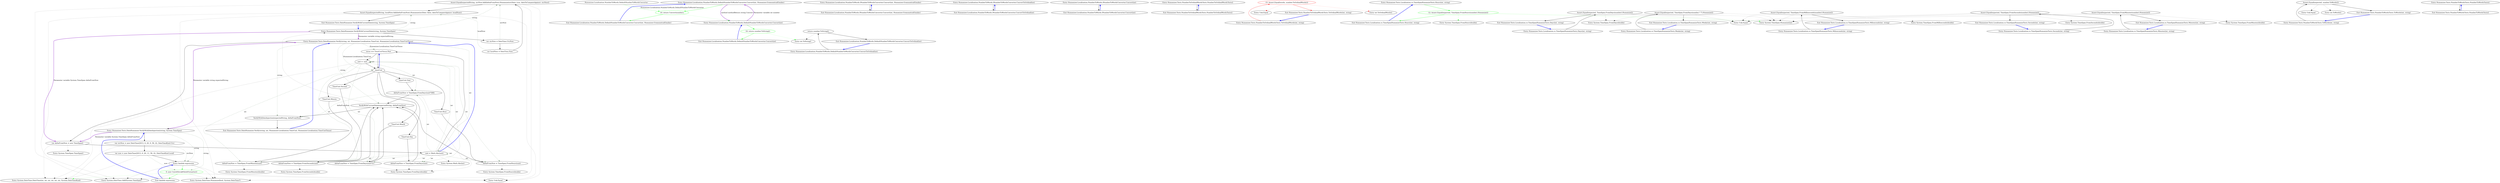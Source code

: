 digraph  {
m0_6 [cluster="System.DateTime.Add(System.TimeSpan)", file="Configurator.cs", label="Entry System.DateTime.Add(System.TimeSpan)", span="0-0"];
m0_0 [cluster="Humanizer.Tests.DateHumanize.VerifyWithCurrentDate(string, System.TimeSpan)", file="Configurator.cs", label="Entry Humanizer.Tests.DateHumanize.VerifyWithCurrentDate(string, System.TimeSpan)", span="8-8"];
m0_1 [cluster="Humanizer.Tests.DateHumanize.VerifyWithCurrentDate(string, System.TimeSpan)", file="Configurator.cs", label="var utcNow = DateTime.UtcNow", span="10-10"];
m0_3 [cluster="Humanizer.Tests.DateHumanize.VerifyWithCurrentDate(string, System.TimeSpan)", file="Configurator.cs", label="Assert.Equal(expectedString, utcNow.Add(deltaFromNow).Humanize(utcDate: true, dateToCompareAgainst: utcNow))", span="14-14"];
m0_4 [cluster="Humanizer.Tests.DateHumanize.VerifyWithCurrentDate(string, System.TimeSpan)", file="Configurator.cs", label="Assert.Equal(expectedString, localNow.Add(deltaFromNow).Humanize(utcDate: false, dateToCompareAgainst: localNow))", span="15-15"];
m0_2 [cluster="Humanizer.Tests.DateHumanize.VerifyWithCurrentDate(string, System.TimeSpan)", file="Configurator.cs", label="var localNow = DateTime.Now", span="11-11"];
m0_5 [cluster="Humanizer.Tests.DateHumanize.VerifyWithCurrentDate(string, System.TimeSpan)", file="Configurator.cs", label="Exit Humanizer.Tests.DateHumanize.VerifyWithCurrentDate(string, System.TimeSpan)", span="8-8"];
m0_38 [cluster="System.Math.Abs(int)", file="Configurator.cs", label="Entry System.Math.Abs(int)", span="0-0"];
m0_7 [cluster="System.DateTime.Humanize(bool, System.DateTime?)", file="Configurator.cs", label="Entry System.DateTime.Humanize(bool, System.DateTime?)", span="19-19"];
m0_37 [cluster="System.TimeSpan.TimeSpan()", file="Configurator.cs", label="Entry System.TimeSpan.TimeSpan()", span="0-0"];
m0_40 [cluster="System.TimeSpan.FromMinutes(double)", file="Configurator.cs", label="Entry System.TimeSpan.FromMinutes(double)", span="0-0"];
m0_15 [cluster="System.DateTime.DateTime(int, int, int, int, int, int, System.DateTimeKind)", file="Configurator.cs", label="Entry System.DateTime.DateTime(int, int, int, int, int, int, System.DateTimeKind)", span="0-0"];
m0_8 [cluster="Unk.Equal", file="Configurator.cs", label="Entry Unk.Equal", span=""];
m0_9 [cluster="Humanizer.Tests.DateHumanize.VerifyWithDateInjection(string, System.TimeSpan)", file="Configurator.cs", label="Entry Humanizer.Tests.DateHumanize.VerifyWithDateInjection(string, System.TimeSpan)", span="18-18"];
m0_10 [cluster="Humanizer.Tests.DateHumanize.VerifyWithDateInjection(string, System.TimeSpan)", file="Configurator.cs", label="var utcNow = new DateTime(2013, 6, 20, 9, 58, 22, DateTimeKind.Utc)", span="20-20"];
m0_12 [cluster="lambda expression", file="Configurator.cs", label="Entry lambda expression", span="19-19"];
m0_13 [cluster="lambda expression", color=green, community=0, file="Configurator.cs", label="0: new CzechSlovakPolishFormatter()", span="19-19"];
m0_11 [cluster="Humanizer.Tests.DateHumanize.VerifyWithDateInjection(string, System.TimeSpan)", file="Configurator.cs", label="var now = new DateTime(2013, 6, 20, 11, 58, 22, DateTimeKind.Local)", span="21-21"];
m0_14 [cluster="lambda expression", file="Configurator.cs", label="Exit lambda expression", span="19-19"];
m0_39 [cluster="System.TimeSpan.FromSeconds(double)", file="Configurator.cs", label="Entry System.TimeSpan.FromSeconds(double)", span="0-0"];
m0_41 [cluster="System.TimeSpan.FromHours(double)", file="Configurator.cs", label="Entry System.TimeSpan.FromHours(double)", span="0-0"];
m0_42 [cluster="System.TimeSpan.FromDays(double)", file="Configurator.cs", label="Entry System.TimeSpan.FromDays(double)", span="0-0"];
m0_19 [cluster="Humanizer.Tests.DateHumanize.Verify(string, int, Humanizer.Localisation.TimeUnit, Humanizer.Localisation.TimeUnitTense)", file="Configurator.cs", label="tense == TimeUnitTense.Past", span="32-32"];
m0_17 [cluster="Humanizer.Tests.DateHumanize.Verify(string, int, Humanizer.Localisation.TimeUnit, Humanizer.Localisation.TimeUnitTense)", file="Configurator.cs", label="var deltaFromNow = new TimeSpan()", span="29-29"];
m0_20 [cluster="Humanizer.Tests.DateHumanize.Verify(string, int, Humanizer.Localisation.TimeUnit, Humanizer.Localisation.TimeUnitTense)", file="Configurator.cs", label="unit = -unit", span="33-33"];
m0_16 [cluster="Humanizer.Tests.DateHumanize.Verify(string, int, Humanizer.Localisation.TimeUnit, Humanizer.Localisation.TimeUnitTense)", file="Configurator.cs", label="Entry Humanizer.Tests.DateHumanize.Verify(string, int, Humanizer.Localisation.TimeUnit, Humanizer.Localisation.TimeUnitTense)", span="27-27"];
m0_18 [cluster="Humanizer.Tests.DateHumanize.Verify(string, int, Humanizer.Localisation.TimeUnit, Humanizer.Localisation.TimeUnitTense)", file="Configurator.cs", label="unit = Math.Abs(unit)", span="30-30"];
m0_21 [cluster="Humanizer.Tests.DateHumanize.Verify(string, int, Humanizer.Localisation.TimeUnit, Humanizer.Localisation.TimeUnitTense)", file="Configurator.cs", label=timeUnit, span="35-35"];
m0_34 [cluster="Humanizer.Tests.DateHumanize.Verify(string, int, Humanizer.Localisation.TimeUnit, Humanizer.Localisation.TimeUnitTense)", file="Configurator.cs", label="VerifyWithCurrentDate(expectedString, deltaFromNow)", span="57-57"];
m0_35 [cluster="Humanizer.Tests.DateHumanize.Verify(string, int, Humanizer.Localisation.TimeUnit, Humanizer.Localisation.TimeUnitTense)", file="Configurator.cs", label="VerifyWithDateInjection(expectedString, deltaFromNow)", span="58-58"];
m0_23 [cluster="Humanizer.Tests.DateHumanize.Verify(string, int, Humanizer.Localisation.TimeUnit, Humanizer.Localisation.TimeUnitTense)", file="Configurator.cs", label="deltaFromNow = TimeSpan.FromSeconds(unit)", span="38-38"];
m0_25 [cluster="Humanizer.Tests.DateHumanize.Verify(string, int, Humanizer.Localisation.TimeUnit, Humanizer.Localisation.TimeUnitTense)", file="Configurator.cs", label="deltaFromNow = TimeSpan.FromMinutes(unit)", span="41-41"];
m0_27 [cluster="Humanizer.Tests.DateHumanize.Verify(string, int, Humanizer.Localisation.TimeUnit, Humanizer.Localisation.TimeUnitTense)", file="Configurator.cs", label="deltaFromNow = TimeSpan.FromHours(unit)", span="44-44"];
m0_29 [cluster="Humanizer.Tests.DateHumanize.Verify(string, int, Humanizer.Localisation.TimeUnit, Humanizer.Localisation.TimeUnitTense)", file="Configurator.cs", label="deltaFromNow = TimeSpan.FromDays(unit)", span="47-47"];
m0_31 [cluster="Humanizer.Tests.DateHumanize.Verify(string, int, Humanizer.Localisation.TimeUnit, Humanizer.Localisation.TimeUnitTense)", file="Configurator.cs", label="deltaFromNow = TimeSpan.FromDays(unit*31)", span="50-50"];
m0_33 [cluster="Humanizer.Tests.DateHumanize.Verify(string, int, Humanizer.Localisation.TimeUnit, Humanizer.Localisation.TimeUnitTense)", file="Configurator.cs", label="deltaFromNow = TimeSpan.FromDays(unit*366)", span="53-53"];
m0_22 [cluster="Humanizer.Tests.DateHumanize.Verify(string, int, Humanizer.Localisation.TimeUnit, Humanizer.Localisation.TimeUnitTense)", file="Configurator.cs", label="TimeUnit.Second", span="37-37"];
m0_24 [cluster="Humanizer.Tests.DateHumanize.Verify(string, int, Humanizer.Localisation.TimeUnit, Humanizer.Localisation.TimeUnitTense)", file="Configurator.cs", label="TimeUnit.Minute", span="40-40"];
m0_26 [cluster="Humanizer.Tests.DateHumanize.Verify(string, int, Humanizer.Localisation.TimeUnit, Humanizer.Localisation.TimeUnitTense)", file="Configurator.cs", label="TimeUnit.Hour", span="43-43"];
m0_28 [cluster="Humanizer.Tests.DateHumanize.Verify(string, int, Humanizer.Localisation.TimeUnit, Humanizer.Localisation.TimeUnitTense)", file="Configurator.cs", label="TimeUnit.Day", span="46-46"];
m0_30 [cluster="Humanizer.Tests.DateHumanize.Verify(string, int, Humanizer.Localisation.TimeUnit, Humanizer.Localisation.TimeUnitTense)", file="Configurator.cs", label="TimeUnit.Month", span="49-49"];
m0_32 [cluster="Humanizer.Tests.DateHumanize.Verify(string, int, Humanizer.Localisation.TimeUnit, Humanizer.Localisation.TimeUnitTense)", file="Configurator.cs", label="TimeUnit.Year", span="52-52"];
m0_36 [cluster="Humanizer.Tests.DateHumanize.Verify(string, int, Humanizer.Localisation.TimeUnit, Humanizer.Localisation.TimeUnitTense)", file="Configurator.cs", label="Exit Humanizer.Tests.DateHumanize.Verify(string, int, Humanizer.Localisation.TimeUnit, Humanizer.Localisation.TimeUnitTense)", span="27-27"];
m2_0 [cluster="Humanizer.Localisation.NumberToWords.DefaultNumberToWordsConverter.Convert(int, Humanizer.GrammaticalGender)", file="DefaultNumberToWordsConverter.cs", label="Entry Humanizer.Localisation.NumberToWords.DefaultNumberToWordsConverter.Convert(int, Humanizer.GrammaticalGender)", span="4-4"];
m2_1 [cluster="Humanizer.Localisation.NumberToWords.DefaultNumberToWordsConverter.Convert(int, Humanizer.GrammaticalGender)", color=green, community=0, file="DefaultNumberToWordsConverter.cs", label="10: return Convert(number);", span="6-6"];
m2_2 [cluster="Humanizer.Localisation.NumberToWords.DefaultNumberToWordsConverter.Convert(int, Humanizer.GrammaticalGender)", file="DefaultNumberToWordsConverter.cs", label="Exit Humanizer.Localisation.NumberToWords.DefaultNumberToWordsConverter.Convert(int, Humanizer.GrammaticalGender)", span="4-4"];
m2_6 [cluster="int.ToString()", file="DefaultNumberToWordsConverter.cs", label="Entry int.ToString()", span="0-0"];
m2_3 [cluster="Humanizer.Localisation.NumberToWords.DefaultNumberToWordsConverter.Convert(int)", file="DefaultNumberToWordsConverter.cs", label="Entry Humanizer.Localisation.NumberToWords.DefaultNumberToWordsConverter.Convert(int)", span="9-9"];
m2_4 [cluster="Humanizer.Localisation.NumberToWords.DefaultNumberToWordsConverter.Convert(int)", color=green, community=0, file="DefaultNumberToWordsConverter.cs", label="16: return number.ToString();", span="11-11"];
m2_5 [cluster="Humanizer.Localisation.NumberToWords.DefaultNumberToWordsConverter.Convert(int)", file="DefaultNumberToWordsConverter.cs", label="Exit Humanizer.Localisation.NumberToWords.DefaultNumberToWordsConverter.Convert(int)", span="9-9"];
m2_7 [cluster="Humanizer.Localisation.NumberToWords.DefaultNumberToWordsConverter.ConvertToOrdinal(int)", file="DefaultNumberToWordsConverter.cs", label="Entry Humanizer.Localisation.NumberToWords.DefaultNumberToWordsConverter.ConvertToOrdinal(int)", span="14-14"];
m2_8 [cluster="Humanizer.Localisation.NumberToWords.DefaultNumberToWordsConverter.ConvertToOrdinal(int)", file="DefaultNumberToWordsConverter.cs", label="return number.ToString();", span="16-16"];
m2_9 [cluster="Humanizer.Localisation.NumberToWords.DefaultNumberToWordsConverter.ConvertToOrdinal(int)", file="DefaultNumberToWordsConverter.cs", label="Exit Humanizer.Localisation.NumberToWords.DefaultNumberToWordsConverter.ConvertToOrdinal(int)", span="14-14"];
m2_10 [file="DefaultNumberToWordsConverter.cs", label="Humanizer.Localisation.NumberToWords.DefaultNumberToWordsConverter", span=""];
m4_2 [cluster="Humanizer.Localisation.NumberToWords.INumberToWordsConverter.Convert(int, Humanizer.GrammaticalGender)", file="INumberToWordsConverter.cs", label="Entry Humanizer.Localisation.NumberToWords.INumberToWordsConverter.Convert(int, Humanizer.GrammaticalGender)", span="22-22"];
m4_3 [cluster="Humanizer.Localisation.NumberToWords.INumberToWordsConverter.Convert(int, Humanizer.GrammaticalGender)", file="INumberToWordsConverter.cs", label="Exit Humanizer.Localisation.NumberToWords.INumberToWordsConverter.Convert(int, Humanizer.GrammaticalGender)", span="22-22"];
m4_4 [cluster="Humanizer.Localisation.NumberToWords.INumberToWordsConverter.ConvertToOrdinal(int)", file="INumberToWordsConverter.cs", label="Entry Humanizer.Localisation.NumberToWords.INumberToWordsConverter.ConvertToOrdinal(int)", span="29-29"];
m4_5 [cluster="Humanizer.Localisation.NumberToWords.INumberToWordsConverter.ConvertToOrdinal(int)", file="INumberToWordsConverter.cs", label="Exit Humanizer.Localisation.NumberToWords.INumberToWordsConverter.ConvertToOrdinal(int)", span="29-29"];
m4_0 [cluster="Humanizer.Localisation.NumberToWords.INumberToWordsConverter.Convert(int)", file="INumberToWordsConverter.cs", label="Entry Humanizer.Localisation.NumberToWords.INumberToWordsConverter.Convert(int)", span="12-12"];
m4_1 [cluster="Humanizer.Localisation.NumberToWords.INumberToWordsConverter.Convert(int)", file="INumberToWordsConverter.cs", label="Exit Humanizer.Localisation.NumberToWords.INumberToWordsConverter.Convert(int)", span="12-12"];
m5_0 [cluster="Humanizer.Tests.NumberToOrdinalWordsTests.NumberToOrdinalWordsTests()", file="NumberToOrdinalWordsTests.cs", label="Entry Humanizer.Tests.NumberToOrdinalWordsTests.NumberToOrdinalWordsTests()", span="7-7"];
m5_1 [cluster="Humanizer.Tests.NumberToOrdinalWordsTests.NumberToOrdinalWordsTests()", file="NumberToOrdinalWordsTests.cs", label="Exit Humanizer.Tests.NumberToOrdinalWordsTests.NumberToOrdinalWordsTests()", span="7-7"];
m5_6 [cluster="Unk.Equal", file="NumberToOrdinalWordsTests.cs", label="Entry Unk.Equal", span=""];
m5_2 [cluster="Humanizer.Tests.NumberToOrdinalWordsTests.ToOrdinalWords(int, string)", file="NumberToOrdinalWordsTests.cs", label="Entry Humanizer.Tests.NumberToOrdinalWordsTests.ToOrdinalWords(int, string)", span="52-52"];
m5_3 [cluster="Humanizer.Tests.NumberToOrdinalWordsTests.ToOrdinalWords(int, string)", color=red, community=0, file="NumberToOrdinalWordsTests.cs", label="15: Assert.Equal(words, number.ToOrdinalWords())", span="54-54"];
m5_4 [cluster="Humanizer.Tests.NumberToOrdinalWordsTests.ToOrdinalWords(int, string)", file="NumberToOrdinalWordsTests.cs", label="Exit Humanizer.Tests.NumberToOrdinalWordsTests.ToOrdinalWords(int, string)", span="52-52"];
m5_5 [cluster="int.ToOrdinalWords()", file="NumberToOrdinalWordsTests.cs", label="Entry int.ToOrdinalWords()", span="52-52"];
m6_16 [cluster="Humanizer.Tests.Localisation.cs.TimeSpanHumanizeTests.Hours(int, string)", file="NumberToWordsExtension.cs", label="Entry Humanizer.Tests.Localisation.cs.TimeSpanHumanizeTests.Hours(int, string)", span="60-60"];
m6_17 [cluster="Humanizer.Tests.Localisation.cs.TimeSpanHumanizeTests.Hours(int, string)", color=green, community=0, file="NumberToWordsExtension.cs", label="12: Assert.Equal(expected, TimeSpan.FromHours(number).Humanize())", span="62-62"];
m6_18 [cluster="Humanizer.Tests.Localisation.cs.TimeSpanHumanizeTests.Hours(int, string)", file="NumberToWordsExtension.cs", label="Exit Humanizer.Tests.Localisation.cs.TimeSpanHumanizeTests.Hours(int, string)", span="60-60"];
m6_23 [cluster="System.TimeSpan.FromDays(double)", file="NumberToWordsExtension.cs", label="Entry System.TimeSpan.FromDays(double)", span="0-0"];
m6_6 [cluster="System.TimeSpan.Humanize(int)", file="NumberToWordsExtension.cs", label="Entry System.TimeSpan.Humanize(int)", span="18-18"];
m6_15 [cluster="System.TimeSpan.FromMinutes(double)", file="NumberToWordsExtension.cs", label="Entry System.TimeSpan.FromMinutes(double)", span="0-0"];
m6_5 [cluster="System.TimeSpan.FromMilliseconds(double)", file="NumberToWordsExtension.cs", label="Entry System.TimeSpan.FromMilliseconds(double)", span="0-0"];
m6_7 [cluster="Unk.Equal", file="NumberToWordsExtension.cs", label="Entry Unk.Equal", span=""];
m6_20 [cluster="Humanizer.Tests.Localisation.cs.TimeSpanHumanizeTests.Days(int, string)", file="NumberToWordsExtension.cs", label="Entry Humanizer.Tests.Localisation.cs.TimeSpanHumanizeTests.Days(int, string)", span="72-72"];
m6_21 [cluster="Humanizer.Tests.Localisation.cs.TimeSpanHumanizeTests.Days(int, string)", file="NumberToWordsExtension.cs", label="Assert.Equal(expected, TimeSpan.FromDays(number).Humanize())", span="74-74"];
m6_22 [cluster="Humanizer.Tests.Localisation.cs.TimeSpanHumanizeTests.Days(int, string)", file="NumberToWordsExtension.cs", label="Exit Humanizer.Tests.Localisation.cs.TimeSpanHumanizeTests.Days(int, string)", span="72-72"];
m6_19 [cluster="System.TimeSpan.FromHours(double)", file="NumberToWordsExtension.cs", label="Entry System.TimeSpan.FromHours(double)", span="0-0"];
m6_11 [cluster="System.TimeSpan.FromSeconds(double)", file="NumberToWordsExtension.cs", label="Entry System.TimeSpan.FromSeconds(double)", span="0-0"];
m6_2 [cluster="Humanizer.Tests.Localisation.cs.TimeSpanHumanizeTests.Miliseconds(int, string)", file="NumberToWordsExtension.cs", label="Entry Humanizer.Tests.Localisation.cs.TimeSpanHumanizeTests.Miliseconds(int, string)", span="21-21"];
m6_3 [cluster="Humanizer.Tests.Localisation.cs.TimeSpanHumanizeTests.Miliseconds(int, string)", file="NumberToWordsExtension.cs", label="Assert.Equal(expected, TimeSpan.FromMilliseconds(number).Humanize())", span="23-23"];
m6_4 [cluster="Humanizer.Tests.Localisation.cs.TimeSpanHumanizeTests.Miliseconds(int, string)", file="NumberToWordsExtension.cs", label="Exit Humanizer.Tests.Localisation.cs.TimeSpanHumanizeTests.Miliseconds(int, string)", span="21-21"];
m6_8 [cluster="Humanizer.Tests.Localisation.cs.TimeSpanHumanizeTests.Seconds(int, string)", file="NumberToWordsExtension.cs", label="Entry Humanizer.Tests.Localisation.cs.TimeSpanHumanizeTests.Seconds(int, string)", span="34-34"];
m6_9 [cluster="Humanizer.Tests.Localisation.cs.TimeSpanHumanizeTests.Seconds(int, string)", file="NumberToWordsExtension.cs", label="Assert.Equal(expected, TimeSpan.FromSeconds(number).Humanize())", span="36-36"];
m6_10 [cluster="Humanizer.Tests.Localisation.cs.TimeSpanHumanizeTests.Seconds(int, string)", file="NumberToWordsExtension.cs", label="Exit Humanizer.Tests.Localisation.cs.TimeSpanHumanizeTests.Seconds(int, string)", span="34-34"];
m6_12 [cluster="Humanizer.Tests.Localisation.cs.TimeSpanHumanizeTests.Minutes(int, string)", file="NumberToWordsExtension.cs", label="Entry Humanizer.Tests.Localisation.cs.TimeSpanHumanizeTests.Minutes(int, string)", span="47-47"];
m6_13 [cluster="Humanizer.Tests.Localisation.cs.TimeSpanHumanizeTests.Minutes(int, string)", file="NumberToWordsExtension.cs", label="Assert.Equal(expected, TimeSpan.FromMinutes(number).Humanize())", span="49-49"];
m6_14 [cluster="Humanizer.Tests.Localisation.cs.TimeSpanHumanizeTests.Minutes(int, string)", file="NumberToWordsExtension.cs", label="Exit Humanizer.Tests.Localisation.cs.TimeSpanHumanizeTests.Minutes(int, string)", span="47-47"];
m6_24 [cluster="Humanizer.Tests.Localisation.cs.TimeSpanHumanizeTests.Weeks(int, string)", file="NumberToWordsExtension.cs", label="Entry Humanizer.Tests.Localisation.cs.TimeSpanHumanizeTests.Weeks(int, string)", span="84-84"];
m6_25 [cluster="Humanizer.Tests.Localisation.cs.TimeSpanHumanizeTests.Weeks(int, string)", file="NumberToWordsExtension.cs", label="Assert.Equal(expected, TimeSpan.FromDays(number * 7).Humanize())", span="86-86"];
m6_26 [cluster="Humanizer.Tests.Localisation.cs.TimeSpanHumanizeTests.Weeks(int, string)", file="NumberToWordsExtension.cs", label="Exit Humanizer.Tests.Localisation.cs.TimeSpanHumanizeTests.Weeks(int, string)", span="84-84"];
m7_6 [cluster="Unk.Equal", file="NumberToWordsTests.cs", label="Entry Unk.Equal", span=""];
m7_5 [cluster="int.ToWords()", file="NumberToWordsTests.cs", label="Entry int.ToWords()", span="29-29"];
m7_2 [cluster="Humanizer.Tests.NumberToWordsTests.ToWords(int, string)", file="NumberToWordsTests.cs", label="Entry Humanizer.Tests.NumberToWordsTests.ToWords(int, string)", span="40-40"];
m7_3 [cluster="Humanizer.Tests.NumberToWordsTests.ToWords(int, string)", file="NumberToWordsTests.cs", label="Assert.Equal(expected, number.ToWords())", span="42-42"];
m7_4 [cluster="Humanizer.Tests.NumberToWordsTests.ToWords(int, string)", file="NumberToWordsTests.cs", label="Exit Humanizer.Tests.NumberToWordsTests.ToWords(int, string)", span="40-40"];
m7_0 [cluster="Humanizer.Tests.NumberToWordsTests.NumberToWordsTests()", file="NumberToWordsTests.cs", label="Entry Humanizer.Tests.NumberToWordsTests.NumberToWordsTests()", span="7-7"];
m7_1 [cluster="Humanizer.Tests.NumberToWordsTests.NumberToWordsTests()", file="NumberToWordsTests.cs", label="Exit Humanizer.Tests.NumberToWordsTests.NumberToWordsTests()", span="7-7"];
m0_0 -> m0_1  [key=0, style=solid];
m0_0 -> m0_3  [color=darkseagreen4, key=1, label=string, style=dashed];
m0_0 -> m0_4  [color=darkseagreen4, key=1, label=string, style=dashed];
m0_0 -> m0_16  [color=darkorchid, key=3, label="Parameter variable string expectedString", style=bold];
m0_0 -> m0_17  [color=darkorchid, key=3, label="Parameter variable System.TimeSpan deltaFromNow", style=bold];
m0_1 -> m0_2  [key=0, style=solid];
m0_1 -> m0_3  [color=darkseagreen4, key=1, label=utcNow, style=dashed];
m0_3 -> m0_4  [key=0, style=solid];
m0_3 -> m0_6  [key=2, style=dotted];
m0_3 -> m0_7  [key=2, style=dotted];
m0_3 -> m0_8  [key=2, style=dotted];
m0_4 -> m0_5  [key=0, style=solid];
m0_4 -> m0_6  [key=2, style=dotted];
m0_4 -> m0_7  [key=2, style=dotted];
m0_4 -> m0_8  [key=2, style=dotted];
m0_2 -> m0_3  [key=0, style=solid];
m0_2 -> m0_4  [color=darkseagreen4, key=1, label=localNow, style=dashed];
m0_5 -> m0_0  [color=blue, key=0, style=bold];
m0_9 -> m0_10  [key=0, style=solid];
m0_9 -> m0_12  [color=darkseagreen4, key=1, label=string, style=dashed];
m0_9 -> m0_13  [color=darkseagreen4, key=1, label=string, style=dashed];
m0_9 -> m0_16  [color=darkorchid, key=3, label="Parameter variable string expectedString", style=bold];
m0_9 -> m0_17  [color=darkorchid, key=3, label="Parameter variable System.TimeSpan deltaFromNow", style=bold];
m0_10 -> m0_11  [key=0, style=solid];
m0_10 -> m0_15  [key=2, style=dotted];
m0_10 -> m0_12  [color=darkseagreen4, key=1, label=utcNow, style=dashed];
m0_12 -> m0_13  [color=green, key=0, style=solid];
m0_12 -> m0_6  [key=2, style=dotted];
m0_12 -> m0_7  [key=2, style=dotted];
m0_12 -> m0_8  [key=2, style=dotted];
m0_13 -> m0_14  [color=green, key=0, style=solid];
m0_13 -> m0_6  [key=2, style=dotted];
m0_13 -> m0_7  [key=2, style=dotted];
m0_13 -> m0_8  [key=2, style=dotted];
m0_13 -> m0_15  [color=green, key=2, style=dotted];
m0_11 -> m0_12  [key=0, style=solid];
m0_11 -> m0_15  [key=2, style=dotted];
m0_11 -> m0_13  [color=darkseagreen4, key=1, label=now, style=dashed];
m0_14 -> m0_9  [color=blue, key=0, style=bold];
m0_14 -> m0_12  [color=blue, key=0, style=bold];
m0_19 -> m0_20  [key=0, style=solid];
m0_19 -> m0_21  [key=0, style=solid];
m0_17 -> m0_15  [key=2, style=dotted];
m0_17 -> m0_18  [key=0, style=solid];
m0_17 -> m0_37  [key=2, style=dotted];
m0_20 -> m0_15  [key=2, style=dotted];
m0_20 -> m0_21  [key=0, style=solid];
m0_20 -> m0_20  [color=darkseagreen4, key=1, label=int, style=dashed];
m0_20 -> m0_23  [color=darkseagreen4, key=1, label=int, style=dashed];
m0_20 -> m0_25  [color=darkseagreen4, key=1, label=int, style=dashed];
m0_20 -> m0_27  [color=darkseagreen4, key=1, label=int, style=dashed];
m0_20 -> m0_29  [color=darkseagreen4, key=1, label=int, style=dashed];
m0_20 -> m0_31  [color=darkseagreen4, key=1, label=int, style=dashed];
m0_20 -> m0_33  [color=darkseagreen4, key=1, label=int, style=dashed];
m0_16 -> m0_17  [key=0, style=solid];
m0_16 -> m0_18  [color=darkseagreen4, key=1, label=int, style=dashed];
m0_16 -> m0_19  [color=darkseagreen4, key=1, label="Humanizer.Localisation.TimeUnitTense", style=dashed];
m0_16 -> m0_21  [color=darkseagreen4, key=1, label="Humanizer.Localisation.TimeUnit", style=dashed];
m0_16 -> m0_34  [color=darkseagreen4, key=1, label=string, style=dashed];
m0_16 -> m0_35  [color=darkseagreen4, key=1, label=string, style=dashed];
m0_18 -> m0_16  [color=blue, key=0, style=bold];
m0_18 -> m0_19  [key=0, style=solid];
m0_18 -> m0_38  [key=2, style=dotted];
m0_18 -> m0_18  [color=darkseagreen4, key=1, label=int, style=dashed];
m0_18 -> m0_20  [color=darkseagreen4, key=1, label=int, style=dashed];
m0_18 -> m0_23  [color=darkseagreen4, key=1, label=int, style=dashed];
m0_18 -> m0_25  [color=darkseagreen4, key=1, label=int, style=dashed];
m0_18 -> m0_27  [color=darkseagreen4, key=1, label=int, style=dashed];
m0_18 -> m0_29  [color=darkseagreen4, key=1, label=int, style=dashed];
m0_18 -> m0_31  [color=darkseagreen4, key=1, label=int, style=dashed];
m0_18 -> m0_33  [color=darkseagreen4, key=1, label=int, style=dashed];
m0_21 -> m0_19  [color=blue, key=0, style=bold];
m0_21 -> m0_22  [key=0, style=solid];
m0_21 -> m0_24  [key=0, style=solid];
m0_21 -> m0_26  [key=0, style=solid];
m0_21 -> m0_28  [key=0, style=solid];
m0_21 -> m0_30  [key=0, style=solid];
m0_21 -> m0_32  [key=0, style=solid];
m0_34 -> m0_35  [key=0, style=solid];
m0_34 -> m0_0  [key=2, style=dotted];
m0_35 -> m0_36  [key=0, style=solid];
m0_35 -> m0_9  [key=2, style=dotted];
m0_23 -> m0_34  [key=0, style=solid];
m0_23 -> m0_39  [key=2, style=dotted];
m0_25 -> m0_34  [key=0, style=solid];
m0_25 -> m0_40  [key=2, style=dotted];
m0_27 -> m0_34  [key=0, style=solid];
m0_27 -> m0_41  [key=2, style=dotted];
m0_29 -> m0_34  [key=0, style=solid];
m0_29 -> m0_42  [key=2, style=dotted];
m0_31 -> m0_34  [key=0, style=solid];
m0_31 -> m0_42  [key=2, style=dotted];
m0_33 -> m0_34  [key=0, style=solid];
m0_33 -> m0_42  [key=2, style=dotted];
m0_33 -> m0_35  [color=darkseagreen4, key=1, label=deltaFromNow, style=dashed];
m0_22 -> m0_23  [key=0, style=solid];
m0_24 -> m0_25  [key=0, style=solid];
m0_26 -> m0_27  [key=0, style=solid];
m0_28 -> m0_29  [key=0, style=solid];
m0_30 -> m0_31  [key=0, style=solid];
m0_32 -> m0_33  [key=0, style=solid];
m0_36 -> m0_16  [color=blue, key=0, style=bold];
m2_0 -> m2_1  [color=green, key=0, style=solid];
m2_0 -> m2_3  [color=darkorchid, key=3, label="method methodReturn string Convert", style=bold];
m2_1 -> m2_2  [color=green, key=0, style=solid];
m2_1 -> m2_3  [color=green, key=2, style=dotted];
m2_2 -> m2_0  [color=blue, key=0, style=bold];
m2_3 -> m2_4  [color=green, key=0, style=solid];
m2_3 -> m2_0  [color=darkorchid, key=3, label="Parameter variable int number", style=bold];
m2_4 -> m2_5  [color=green, key=0, style=solid];
m2_4 -> m2_6  [color=green, key=2, style=dotted];
m2_5 -> m2_3  [color=blue, key=0, style=bold];
m2_7 -> m2_8  [key=0, style=solid];
m2_8 -> m2_9  [key=0, style=solid];
m2_8 -> m2_6  [key=2, style=dotted];
m2_9 -> m2_7  [color=blue, key=0, style=bold];
m2_10 -> m2_1  [color=green, key=1, label="Humanizer.Localisation.NumberToWords.DefaultNumberToWordsConverter", style=dashed];
m4_2 -> m4_3  [key=0, style=solid];
m4_3 -> m4_2  [color=blue, key=0, style=bold];
m4_4 -> m4_5  [key=0, style=solid];
m4_5 -> m4_4  [color=blue, key=0, style=bold];
m4_0 -> m4_1  [key=0, style=solid];
m4_1 -> m4_0  [color=blue, key=0, style=bold];
m5_0 -> m5_1  [key=0, style=solid];
m5_1 -> m5_0  [color=blue, key=0, style=bold];
m5_2 -> m5_3  [color=red, key=0, style=solid];
m5_3 -> m5_4  [color=red, key=0, style=solid];
m5_3 -> m5_5  [color=red, key=2, style=dotted];
m5_3 -> m5_6  [color=red, key=2, style=dotted];
m5_4 -> m5_2  [color=blue, key=0, style=bold];
m6_16 -> m6_17  [color=green, key=0, style=solid];
m6_17 -> m6_18  [color=green, key=0, style=solid];
m6_17 -> m6_19  [color=green, key=2, style=dotted];
m6_17 -> m6_6  [color=green, key=2, style=dotted];
m6_17 -> m6_7  [color=green, key=2, style=dotted];
m6_18 -> m6_16  [color=blue, key=0, style=bold];
m6_20 -> m6_21  [key=0, style=solid];
m6_21 -> m6_6  [key=2, style=dotted];
m6_21 -> m6_7  [key=2, style=dotted];
m6_21 -> m6_22  [key=0, style=solid];
m6_21 -> m6_23  [key=2, style=dotted];
m6_22 -> m6_20  [color=blue, key=0, style=bold];
m6_2 -> m6_3  [key=0, style=solid];
m6_3 -> m6_6  [key=2, style=dotted];
m6_3 -> m6_7  [key=2, style=dotted];
m6_3 -> m6_4  [key=0, style=solid];
m6_3 -> m6_5  [key=2, style=dotted];
m6_4 -> m6_2  [color=blue, key=0, style=bold];
m6_8 -> m6_9  [key=0, style=solid];
m6_9 -> m6_6  [key=2, style=dotted];
m6_9 -> m6_7  [key=2, style=dotted];
m6_9 -> m6_10  [key=0, style=solid];
m6_9 -> m6_11  [key=2, style=dotted];
m6_10 -> m6_8  [color=blue, key=0, style=bold];
m6_12 -> m6_13  [key=0, style=solid];
m6_13 -> m6_6  [key=2, style=dotted];
m6_13 -> m6_7  [key=2, style=dotted];
m6_13 -> m6_14  [key=0, style=solid];
m6_13 -> m6_15  [key=2, style=dotted];
m6_14 -> m6_12  [color=blue, key=0, style=bold];
m6_24 -> m6_25  [key=0, style=solid];
m6_25 -> m6_6  [key=2, style=dotted];
m6_25 -> m6_7  [key=2, style=dotted];
m6_25 -> m6_26  [key=0, style=solid];
m6_25 -> m6_23  [key=2, style=dotted];
m6_26 -> m6_24  [color=blue, key=0, style=bold];
m7_2 -> m7_3  [key=0, style=solid];
m7_3 -> m7_4  [key=0, style=solid];
m7_3 -> m7_5  [key=2, style=dotted];
m7_3 -> m7_6  [key=2, style=dotted];
m7_4 -> m7_2  [color=blue, key=0, style=bold];
m7_0 -> m7_1  [key=0, style=solid];
m7_1 -> m7_0  [color=blue, key=0, style=bold];
}

